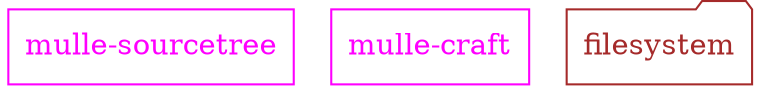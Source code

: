digraph G {
    graph [rankdir = TB];

    node[shape=folder];

    {  rank="same" ; "mulle-sourcetree", "mulle-craft", "filesystem" }

    "mulle-sourcetree"  [ shape="record", color="magenta", fontcolor="magenta"]
    "mulle-craft"       [ shape="record", color="magenta", fontcolor="magenta"]
    "filesystem"        [ color="brown", fontcolor="brown"]
}

